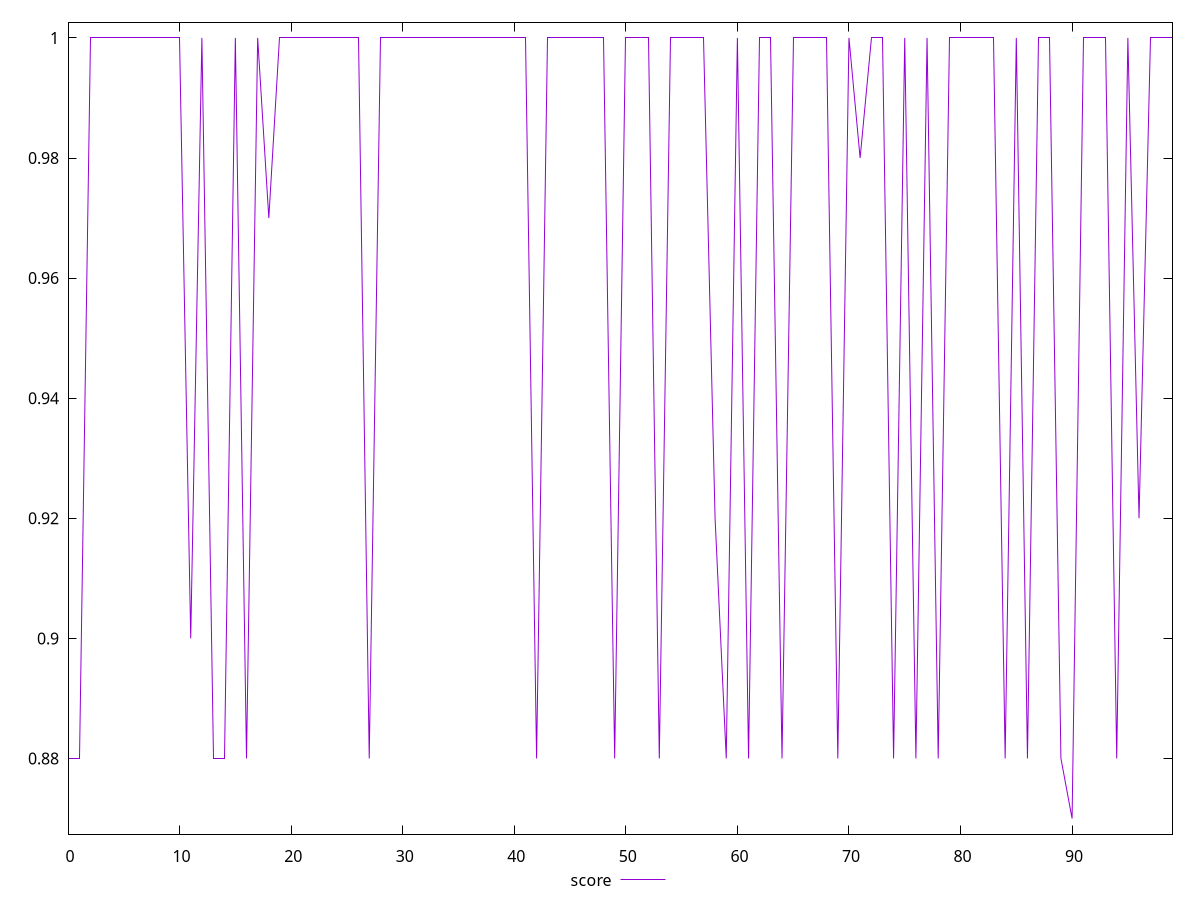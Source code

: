 reset

$score <<EOF
0 0.88
1 0.88
2 1
3 1
4 1
5 1
6 1
7 1
8 1
9 1
10 1
11 0.9
12 1
13 0.88
14 0.88
15 1
16 0.88
17 1
18 0.97
19 1
20 1
21 1
22 1
23 1
24 1
25 1
26 1
27 0.88
28 1
29 1
30 1
31 1
32 1
33 1
34 1
35 1
36 1
37 1
38 1
39 1
40 1
41 1
42 0.88
43 1
44 1
45 1
46 1
47 1
48 1
49 0.88
50 1
51 1
52 1
53 0.88
54 1
55 1
56 1
57 1
58 0.92
59 0.88
60 1
61 0.88
62 1
63 1
64 0.88
65 1
66 1
67 1
68 1
69 0.88
70 1
71 0.98
72 1
73 1
74 0.88
75 1
76 0.88
77 1
78 0.88
79 1
80 1
81 1
82 1
83 1
84 0.88
85 1
86 0.88
87 1
88 1
89 0.88
90 0.87
91 1
92 1
93 1
94 0.88
95 1
96 0.92
97 1
98 1
99 1
EOF

set key outside below
set xrange [0:99]
set yrange [0.8674:1.0026]
set trange [0.8674:1.0026]
set terminal svg size 640, 500 enhanced background rgb 'white'
set output "reports/report_00028_2021-02-24T12-49-42.674Z/unminified-javascript/samples/agenda/score/values.svg"

plot $score title "score" with line

reset
